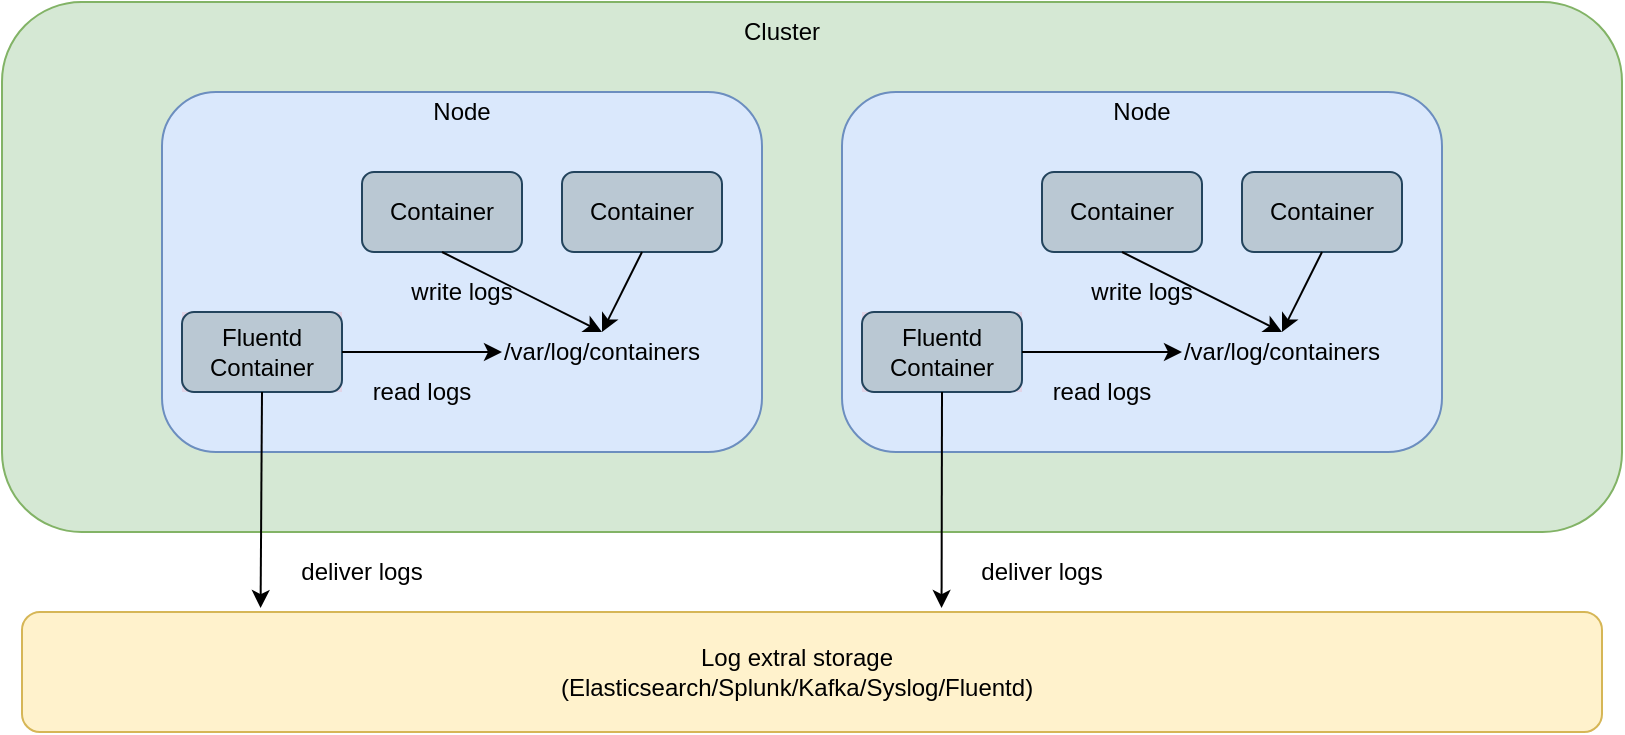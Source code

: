 <mxfile version="12.5.1" type="github">
  <diagram id="B-35zV2YEgmRQVUVCdib" name="Page-1">
    <mxGraphModel dx="1166" dy="660" grid="1" gridSize="10" guides="1" tooltips="1" connect="1" arrows="1" fold="1" page="1" pageScale="1" pageWidth="827" pageHeight="1169" math="0" shadow="0">
      <root>
        <mxCell id="0"/>
        <mxCell id="1" parent="0"/>
        <mxCell id="UebC6AP8404AqtAyjvos-1" value="" style="rounded=1;whiteSpace=wrap;html=1;fillColor=#d5e8d4;strokeColor=#82b366;" vertex="1" parent="1">
          <mxGeometry y="25" width="810" height="265" as="geometry"/>
        </mxCell>
        <mxCell id="UebC6AP8404AqtAyjvos-2" value="" style="rounded=1;whiteSpace=wrap;html=1;fillColor=#dae8fc;strokeColor=#6c8ebf;" vertex="1" parent="1">
          <mxGeometry x="80" y="70" width="300" height="180" as="geometry"/>
        </mxCell>
        <mxCell id="UebC6AP8404AqtAyjvos-3" value="Node" style="text;html=1;strokeColor=none;fillColor=none;align=center;verticalAlign=middle;whiteSpace=wrap;rounded=0;flipH=1;flipV=1;rotation=0;imageAlign=right;" vertex="1" parent="1">
          <mxGeometry x="210" y="70" width="40" height="20" as="geometry"/>
        </mxCell>
        <mxCell id="UebC6AP8404AqtAyjvos-6" value="" style="group" vertex="1" connectable="0" parent="1">
          <mxGeometry x="180" y="110" width="80" height="40" as="geometry"/>
        </mxCell>
        <mxCell id="UebC6AP8404AqtAyjvos-4" value="" style="rounded=1;whiteSpace=wrap;html=1;fillColor=#bac8d3;strokeColor=#23445d;" vertex="1" parent="UebC6AP8404AqtAyjvos-6">
          <mxGeometry width="80" height="40" as="geometry"/>
        </mxCell>
        <mxCell id="UebC6AP8404AqtAyjvos-5" value="Container" style="text;html=1;strokeColor=none;fillColor=none;align=center;verticalAlign=middle;whiteSpace=wrap;rounded=0;" vertex="1" parent="UebC6AP8404AqtAyjvos-6">
          <mxGeometry x="20" y="10" width="40" height="20" as="geometry"/>
        </mxCell>
        <mxCell id="UebC6AP8404AqtAyjvos-9" value="" style="group" vertex="1" connectable="0" parent="1">
          <mxGeometry x="280" y="110" width="80" height="40" as="geometry"/>
        </mxCell>
        <mxCell id="UebC6AP8404AqtAyjvos-10" value="" style="rounded=1;whiteSpace=wrap;html=1;fillColor=#bac8d3;strokeColor=#23445d;" vertex="1" parent="UebC6AP8404AqtAyjvos-9">
          <mxGeometry width="80" height="40" as="geometry"/>
        </mxCell>
        <mxCell id="UebC6AP8404AqtAyjvos-11" value="Container" style="text;html=1;strokeColor=none;fillColor=none;align=center;verticalAlign=middle;whiteSpace=wrap;rounded=0;" vertex="1" parent="UebC6AP8404AqtAyjvos-9">
          <mxGeometry x="20" y="10" width="40" height="20" as="geometry"/>
        </mxCell>
        <mxCell id="UebC6AP8404AqtAyjvos-12" value="" style="group;fillColor=#e1d5e7;strokeColor=none;gradientColor=none;" vertex="1" connectable="0" parent="1">
          <mxGeometry x="90" y="180" width="80" height="40" as="geometry"/>
        </mxCell>
        <mxCell id="UebC6AP8404AqtAyjvos-13" value="" style="rounded=1;whiteSpace=wrap;html=1;fillColor=#bac8d3;strokeColor=#23445d;" vertex="1" parent="UebC6AP8404AqtAyjvos-12">
          <mxGeometry width="80" height="40" as="geometry"/>
        </mxCell>
        <mxCell id="UebC6AP8404AqtAyjvos-14" value="Fluentd Container" style="text;html=1;strokeColor=none;fillColor=none;align=center;verticalAlign=middle;whiteSpace=wrap;rounded=0;" vertex="1" parent="UebC6AP8404AqtAyjvos-12">
          <mxGeometry x="20" y="10" width="40" height="20" as="geometry"/>
        </mxCell>
        <mxCell id="UebC6AP8404AqtAyjvos-15" value="/var/log/containers" style="text;html=1;strokeColor=none;fillColor=none;align=center;verticalAlign=middle;whiteSpace=wrap;rounded=0;" vertex="1" parent="1">
          <mxGeometry x="280" y="190" width="40" height="20" as="geometry"/>
        </mxCell>
        <mxCell id="UebC6AP8404AqtAyjvos-16" value="" style="endArrow=classic;html=1;exitX=0.5;exitY=1;exitDx=0;exitDy=0;entryX=0.5;entryY=0;entryDx=0;entryDy=0;" edge="1" parent="1" source="UebC6AP8404AqtAyjvos-4" target="UebC6AP8404AqtAyjvos-15">
          <mxGeometry width="50" height="50" relative="1" as="geometry">
            <mxPoint x="20" y="380" as="sourcePoint"/>
            <mxPoint x="70" y="330" as="targetPoint"/>
          </mxGeometry>
        </mxCell>
        <mxCell id="UebC6AP8404AqtAyjvos-17" value="" style="endArrow=classic;html=1;exitX=0.5;exitY=1;exitDx=0;exitDy=0;entryX=0.5;entryY=0;entryDx=0;entryDy=0;" edge="1" parent="1" source="UebC6AP8404AqtAyjvos-10" target="UebC6AP8404AqtAyjvos-15">
          <mxGeometry width="50" height="50" relative="1" as="geometry">
            <mxPoint x="230" y="160" as="sourcePoint"/>
            <mxPoint x="280" y="190" as="targetPoint"/>
          </mxGeometry>
        </mxCell>
        <mxCell id="UebC6AP8404AqtAyjvos-18" value="write logs" style="text;html=1;strokeColor=none;fillColor=none;align=center;verticalAlign=middle;whiteSpace=wrap;rounded=0;" vertex="1" parent="1">
          <mxGeometry x="195" y="160" width="70" height="20" as="geometry"/>
        </mxCell>
        <mxCell id="UebC6AP8404AqtAyjvos-21" value="read logs" style="text;html=1;strokeColor=none;fillColor=none;align=center;verticalAlign=middle;whiteSpace=wrap;rounded=0;" vertex="1" parent="1">
          <mxGeometry x="180" y="210" width="60" height="20" as="geometry"/>
        </mxCell>
        <mxCell id="UebC6AP8404AqtAyjvos-22" value="" style="endArrow=classic;html=1;exitX=1;exitY=0.5;exitDx=0;exitDy=0;" edge="1" parent="1" source="UebC6AP8404AqtAyjvos-13">
          <mxGeometry width="50" height="50" relative="1" as="geometry">
            <mxPoint x="230" y="160" as="sourcePoint"/>
            <mxPoint x="250" y="200" as="targetPoint"/>
          </mxGeometry>
        </mxCell>
        <mxCell id="UebC6AP8404AqtAyjvos-26" value="" style="rounded=1;whiteSpace=wrap;html=1;fillColor=#dae8fc;strokeColor=#6c8ebf;" vertex="1" parent="1">
          <mxGeometry x="420" y="70" width="300" height="180" as="geometry"/>
        </mxCell>
        <mxCell id="UebC6AP8404AqtAyjvos-27" value="Node" style="text;html=1;strokeColor=none;fillColor=none;align=center;verticalAlign=middle;whiteSpace=wrap;rounded=0;flipH=1;flipV=1;rotation=0;imageAlign=right;" vertex="1" parent="1">
          <mxGeometry x="550" y="70" width="40" height="20" as="geometry"/>
        </mxCell>
        <mxCell id="UebC6AP8404AqtAyjvos-28" value="" style="group" vertex="1" connectable="0" parent="1">
          <mxGeometry x="520" y="110" width="80" height="40" as="geometry"/>
        </mxCell>
        <mxCell id="UebC6AP8404AqtAyjvos-29" value="" style="rounded=1;whiteSpace=wrap;html=1;fillColor=#bac8d3;strokeColor=#23445d;" vertex="1" parent="UebC6AP8404AqtAyjvos-28">
          <mxGeometry width="80" height="40" as="geometry"/>
        </mxCell>
        <mxCell id="UebC6AP8404AqtAyjvos-30" value="Container" style="text;html=1;strokeColor=none;fillColor=none;align=center;verticalAlign=middle;whiteSpace=wrap;rounded=0;" vertex="1" parent="UebC6AP8404AqtAyjvos-28">
          <mxGeometry x="20" y="10" width="40" height="20" as="geometry"/>
        </mxCell>
        <mxCell id="UebC6AP8404AqtAyjvos-31" value="" style="group" vertex="1" connectable="0" parent="1">
          <mxGeometry x="620" y="110" width="80" height="40" as="geometry"/>
        </mxCell>
        <mxCell id="UebC6AP8404AqtAyjvos-32" value="" style="rounded=1;whiteSpace=wrap;html=1;fillColor=#bac8d3;strokeColor=#23445d;" vertex="1" parent="UebC6AP8404AqtAyjvos-31">
          <mxGeometry width="80" height="40" as="geometry"/>
        </mxCell>
        <mxCell id="UebC6AP8404AqtAyjvos-33" value="Container" style="text;html=1;strokeColor=none;fillColor=none;align=center;verticalAlign=middle;whiteSpace=wrap;rounded=0;" vertex="1" parent="UebC6AP8404AqtAyjvos-31">
          <mxGeometry x="20" y="10" width="40" height="20" as="geometry"/>
        </mxCell>
        <mxCell id="UebC6AP8404AqtAyjvos-34" value="" style="group;fillColor=#e1d5e7;strokeColor=none;gradientColor=none;" vertex="1" connectable="0" parent="1">
          <mxGeometry x="430" y="180" width="80" height="40" as="geometry"/>
        </mxCell>
        <mxCell id="UebC6AP8404AqtAyjvos-35" value="" style="rounded=1;whiteSpace=wrap;html=1;fillColor=#bac8d3;strokeColor=#23445d;" vertex="1" parent="UebC6AP8404AqtAyjvos-34">
          <mxGeometry width="80" height="40" as="geometry"/>
        </mxCell>
        <mxCell id="UebC6AP8404AqtAyjvos-36" value="Fluentd Container" style="text;html=1;strokeColor=none;fillColor=none;align=center;verticalAlign=middle;whiteSpace=wrap;rounded=0;" vertex="1" parent="UebC6AP8404AqtAyjvos-34">
          <mxGeometry x="20" y="10" width="40" height="20" as="geometry"/>
        </mxCell>
        <mxCell id="UebC6AP8404AqtAyjvos-37" value="/var/log/containers" style="text;html=1;strokeColor=none;fillColor=none;align=center;verticalAlign=middle;whiteSpace=wrap;rounded=0;" vertex="1" parent="1">
          <mxGeometry x="620" y="190" width="40" height="20" as="geometry"/>
        </mxCell>
        <mxCell id="UebC6AP8404AqtAyjvos-38" value="" style="endArrow=classic;html=1;exitX=0.5;exitY=1;exitDx=0;exitDy=0;entryX=0.5;entryY=0;entryDx=0;entryDy=0;" edge="1" parent="1" source="UebC6AP8404AqtAyjvos-29" target="UebC6AP8404AqtAyjvos-37">
          <mxGeometry width="50" height="50" relative="1" as="geometry">
            <mxPoint x="360" y="380" as="sourcePoint"/>
            <mxPoint x="410" y="330" as="targetPoint"/>
          </mxGeometry>
        </mxCell>
        <mxCell id="UebC6AP8404AqtAyjvos-39" value="" style="endArrow=classic;html=1;exitX=0.5;exitY=1;exitDx=0;exitDy=0;entryX=0.5;entryY=0;entryDx=0;entryDy=0;" edge="1" parent="1" source="UebC6AP8404AqtAyjvos-32" target="UebC6AP8404AqtAyjvos-37">
          <mxGeometry width="50" height="50" relative="1" as="geometry">
            <mxPoint x="570" y="160" as="sourcePoint"/>
            <mxPoint x="620" y="190" as="targetPoint"/>
          </mxGeometry>
        </mxCell>
        <mxCell id="UebC6AP8404AqtAyjvos-40" value="write logs" style="text;html=1;strokeColor=none;fillColor=none;align=center;verticalAlign=middle;whiteSpace=wrap;rounded=0;" vertex="1" parent="1">
          <mxGeometry x="535" y="160" width="70" height="20" as="geometry"/>
        </mxCell>
        <mxCell id="UebC6AP8404AqtAyjvos-41" value="read logs" style="text;html=1;strokeColor=none;fillColor=none;align=center;verticalAlign=middle;whiteSpace=wrap;rounded=0;" vertex="1" parent="1">
          <mxGeometry x="520" y="210" width="60" height="20" as="geometry"/>
        </mxCell>
        <mxCell id="UebC6AP8404AqtAyjvos-42" value="" style="endArrow=classic;html=1;exitX=1;exitY=0.5;exitDx=0;exitDy=0;" edge="1" parent="1" source="UebC6AP8404AqtAyjvos-35">
          <mxGeometry width="50" height="50" relative="1" as="geometry">
            <mxPoint x="570" y="160" as="sourcePoint"/>
            <mxPoint x="590" y="200" as="targetPoint"/>
          </mxGeometry>
        </mxCell>
        <mxCell id="UebC6AP8404AqtAyjvos-43" value="" style="rounded=1;whiteSpace=wrap;html=1;fillColor=#fff2cc;strokeColor=#d6b656;" vertex="1" parent="1">
          <mxGeometry x="10" y="330" width="790" height="60" as="geometry"/>
        </mxCell>
        <mxCell id="UebC6AP8404AqtAyjvos-44" value="Log extral storage&lt;br&gt;(Elasticsearch/Splunk/Kafka/Syslog/Fluentd)" style="text;html=1;strokeColor=none;fillColor=none;align=center;verticalAlign=middle;whiteSpace=wrap;rounded=0;" vertex="1" parent="1">
          <mxGeometry x="285" y="350" width="225" height="20" as="geometry"/>
        </mxCell>
        <mxCell id="UebC6AP8404AqtAyjvos-45" value="Cluster" style="text;html=1;strokeColor=none;fillColor=none;align=center;verticalAlign=middle;whiteSpace=wrap;rounded=0;" vertex="1" parent="1">
          <mxGeometry x="370" y="30" width="40" height="20" as="geometry"/>
        </mxCell>
        <mxCell id="UebC6AP8404AqtAyjvos-47" value="" style="endArrow=classic;html=1;exitX=0.5;exitY=1;exitDx=0;exitDy=0;entryX=0.151;entryY=-0.033;entryDx=0;entryDy=0;entryPerimeter=0;" edge="1" parent="1" source="UebC6AP8404AqtAyjvos-13" target="UebC6AP8404AqtAyjvos-43">
          <mxGeometry width="50" height="50" relative="1" as="geometry">
            <mxPoint x="10" y="460" as="sourcePoint"/>
            <mxPoint x="60" y="410" as="targetPoint"/>
          </mxGeometry>
        </mxCell>
        <mxCell id="UebC6AP8404AqtAyjvos-48" value="" style="endArrow=classic;html=1;exitX=0.5;exitY=1;exitDx=0;exitDy=0;entryX=0.582;entryY=-0.033;entryDx=0;entryDy=0;entryPerimeter=0;" edge="1" parent="1" source="UebC6AP8404AqtAyjvos-35" target="UebC6AP8404AqtAyjvos-43">
          <mxGeometry width="50" height="50" relative="1" as="geometry">
            <mxPoint x="10" y="460" as="sourcePoint"/>
            <mxPoint x="60" y="410" as="targetPoint"/>
          </mxGeometry>
        </mxCell>
        <mxCell id="UebC6AP8404AqtAyjvos-49" value="deliver logs" style="text;html=1;strokeColor=none;fillColor=none;align=center;verticalAlign=middle;whiteSpace=wrap;rounded=0;" vertex="1" parent="1">
          <mxGeometry x="140" y="300" width="80" height="20" as="geometry"/>
        </mxCell>
        <mxCell id="UebC6AP8404AqtAyjvos-50" value="deliver logs" style="text;html=1;strokeColor=none;fillColor=none;align=center;verticalAlign=middle;whiteSpace=wrap;rounded=0;" vertex="1" parent="1">
          <mxGeometry x="480" y="300" width="80" height="20" as="geometry"/>
        </mxCell>
      </root>
    </mxGraphModel>
  </diagram>
</mxfile>
